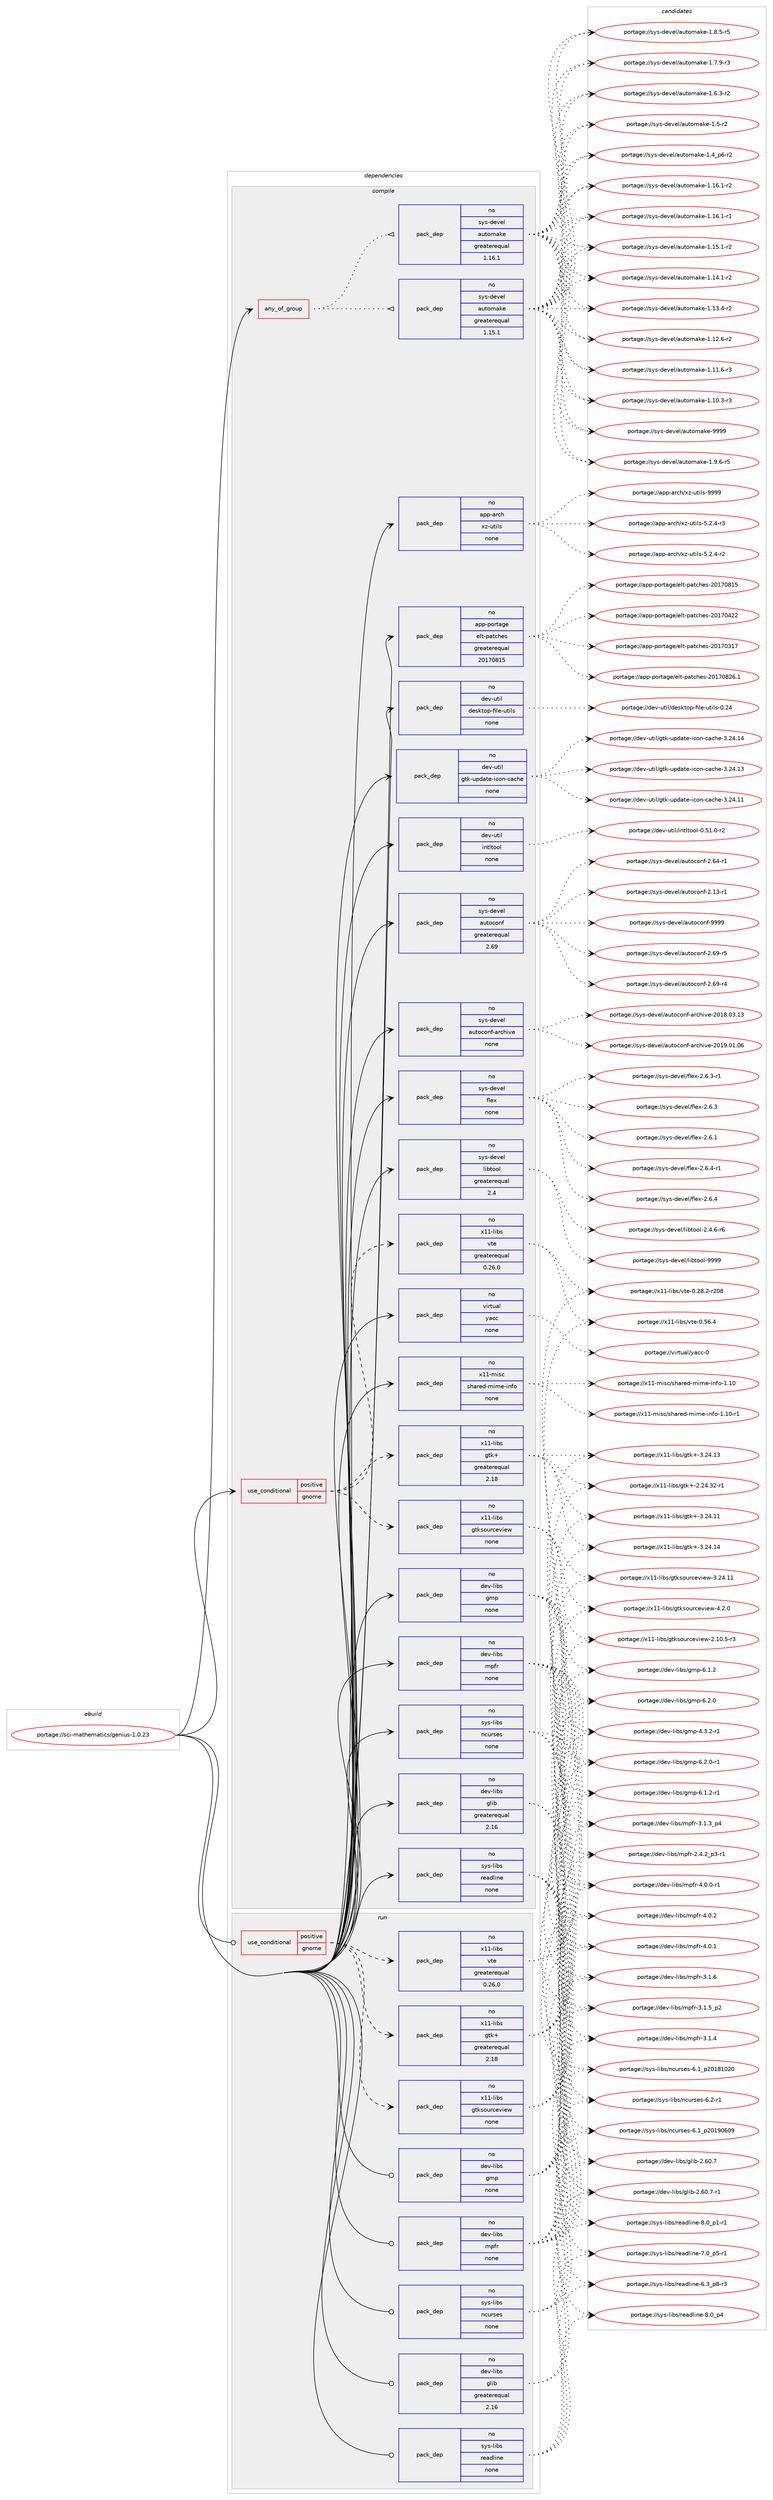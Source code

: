 digraph prolog {

# *************
# Graph options
# *************

newrank=true;
concentrate=true;
compound=true;
graph [rankdir=LR,fontname=Helvetica,fontsize=10,ranksep=1.5];#, ranksep=2.5, nodesep=0.2];
edge  [arrowhead=vee];
node  [fontname=Helvetica,fontsize=10];

# **********
# The ebuild
# **********

subgraph cluster_leftcol {
color=gray;
rank=same;
label=<<i>ebuild</i>>;
id [label="portage://sci-mathematics/genius-1.0.23", color=red, width=4, href="../sci-mathematics/genius-1.0.23.svg"];
}

# ****************
# The dependencies
# ****************

subgraph cluster_midcol {
color=gray;
label=<<i>dependencies</i>>;
subgraph cluster_compile {
fillcolor="#eeeeee";
style=filled;
label=<<i>compile</i>>;
subgraph any1359 {
dependency83104 [label=<<TABLE BORDER="0" CELLBORDER="1" CELLSPACING="0" CELLPADDING="4"><TR><TD CELLPADDING="10">any_of_group</TD></TR></TABLE>>, shape=none, color=red];subgraph pack65222 {
dependency83105 [label=<<TABLE BORDER="0" CELLBORDER="1" CELLSPACING="0" CELLPADDING="4" WIDTH="220"><TR><TD ROWSPAN="6" CELLPADDING="30">pack_dep</TD></TR><TR><TD WIDTH="110">no</TD></TR><TR><TD>sys-devel</TD></TR><TR><TD>automake</TD></TR><TR><TD>greaterequal</TD></TR><TR><TD>1.16.1</TD></TR></TABLE>>, shape=none, color=blue];
}
dependency83104:e -> dependency83105:w [weight=20,style="dotted",arrowhead="oinv"];
subgraph pack65223 {
dependency83106 [label=<<TABLE BORDER="0" CELLBORDER="1" CELLSPACING="0" CELLPADDING="4" WIDTH="220"><TR><TD ROWSPAN="6" CELLPADDING="30">pack_dep</TD></TR><TR><TD WIDTH="110">no</TD></TR><TR><TD>sys-devel</TD></TR><TR><TD>automake</TD></TR><TR><TD>greaterequal</TD></TR><TR><TD>1.15.1</TD></TR></TABLE>>, shape=none, color=blue];
}
dependency83104:e -> dependency83106:w [weight=20,style="dotted",arrowhead="oinv"];
}
id:e -> dependency83104:w [weight=20,style="solid",arrowhead="vee"];
subgraph cond16439 {
dependency83107 [label=<<TABLE BORDER="0" CELLBORDER="1" CELLSPACING="0" CELLPADDING="4"><TR><TD ROWSPAN="3" CELLPADDING="10">use_conditional</TD></TR><TR><TD>positive</TD></TR><TR><TD>gnome</TD></TR></TABLE>>, shape=none, color=red];
subgraph pack65224 {
dependency83108 [label=<<TABLE BORDER="0" CELLBORDER="1" CELLSPACING="0" CELLPADDING="4" WIDTH="220"><TR><TD ROWSPAN="6" CELLPADDING="30">pack_dep</TD></TR><TR><TD WIDTH="110">no</TD></TR><TR><TD>x11-libs</TD></TR><TR><TD>gtk+</TD></TR><TR><TD>greaterequal</TD></TR><TR><TD>2.18</TD></TR></TABLE>>, shape=none, color=blue];
}
dependency83107:e -> dependency83108:w [weight=20,style="dashed",arrowhead="vee"];
subgraph pack65225 {
dependency83109 [label=<<TABLE BORDER="0" CELLBORDER="1" CELLSPACING="0" CELLPADDING="4" WIDTH="220"><TR><TD ROWSPAN="6" CELLPADDING="30">pack_dep</TD></TR><TR><TD WIDTH="110">no</TD></TR><TR><TD>x11-libs</TD></TR><TR><TD>gtksourceview</TD></TR><TR><TD>none</TD></TR><TR><TD></TD></TR></TABLE>>, shape=none, color=blue];
}
dependency83107:e -> dependency83109:w [weight=20,style="dashed",arrowhead="vee"];
subgraph pack65226 {
dependency83110 [label=<<TABLE BORDER="0" CELLBORDER="1" CELLSPACING="0" CELLPADDING="4" WIDTH="220"><TR><TD ROWSPAN="6" CELLPADDING="30">pack_dep</TD></TR><TR><TD WIDTH="110">no</TD></TR><TR><TD>x11-libs</TD></TR><TR><TD>vte</TD></TR><TR><TD>greaterequal</TD></TR><TR><TD>0.26.0</TD></TR></TABLE>>, shape=none, color=blue];
}
dependency83107:e -> dependency83110:w [weight=20,style="dashed",arrowhead="vee"];
}
id:e -> dependency83107:w [weight=20,style="solid",arrowhead="vee"];
subgraph pack65227 {
dependency83111 [label=<<TABLE BORDER="0" CELLBORDER="1" CELLSPACING="0" CELLPADDING="4" WIDTH="220"><TR><TD ROWSPAN="6" CELLPADDING="30">pack_dep</TD></TR><TR><TD WIDTH="110">no</TD></TR><TR><TD>app-arch</TD></TR><TR><TD>xz-utils</TD></TR><TR><TD>none</TD></TR><TR><TD></TD></TR></TABLE>>, shape=none, color=blue];
}
id:e -> dependency83111:w [weight=20,style="solid",arrowhead="vee"];
subgraph pack65228 {
dependency83112 [label=<<TABLE BORDER="0" CELLBORDER="1" CELLSPACING="0" CELLPADDING="4" WIDTH="220"><TR><TD ROWSPAN="6" CELLPADDING="30">pack_dep</TD></TR><TR><TD WIDTH="110">no</TD></TR><TR><TD>app-portage</TD></TR><TR><TD>elt-patches</TD></TR><TR><TD>greaterequal</TD></TR><TR><TD>20170815</TD></TR></TABLE>>, shape=none, color=blue];
}
id:e -> dependency83112:w [weight=20,style="solid",arrowhead="vee"];
subgraph pack65229 {
dependency83113 [label=<<TABLE BORDER="0" CELLBORDER="1" CELLSPACING="0" CELLPADDING="4" WIDTH="220"><TR><TD ROWSPAN="6" CELLPADDING="30">pack_dep</TD></TR><TR><TD WIDTH="110">no</TD></TR><TR><TD>dev-libs</TD></TR><TR><TD>glib</TD></TR><TR><TD>greaterequal</TD></TR><TR><TD>2.16</TD></TR></TABLE>>, shape=none, color=blue];
}
id:e -> dependency83113:w [weight=20,style="solid",arrowhead="vee"];
subgraph pack65230 {
dependency83114 [label=<<TABLE BORDER="0" CELLBORDER="1" CELLSPACING="0" CELLPADDING="4" WIDTH="220"><TR><TD ROWSPAN="6" CELLPADDING="30">pack_dep</TD></TR><TR><TD WIDTH="110">no</TD></TR><TR><TD>dev-libs</TD></TR><TR><TD>gmp</TD></TR><TR><TD>none</TD></TR><TR><TD></TD></TR></TABLE>>, shape=none, color=blue];
}
id:e -> dependency83114:w [weight=20,style="solid",arrowhead="vee"];
subgraph pack65231 {
dependency83115 [label=<<TABLE BORDER="0" CELLBORDER="1" CELLSPACING="0" CELLPADDING="4" WIDTH="220"><TR><TD ROWSPAN="6" CELLPADDING="30">pack_dep</TD></TR><TR><TD WIDTH="110">no</TD></TR><TR><TD>dev-libs</TD></TR><TR><TD>mpfr</TD></TR><TR><TD>none</TD></TR><TR><TD></TD></TR></TABLE>>, shape=none, color=blue];
}
id:e -> dependency83115:w [weight=20,style="solid",arrowhead="vee"];
subgraph pack65232 {
dependency83116 [label=<<TABLE BORDER="0" CELLBORDER="1" CELLSPACING="0" CELLPADDING="4" WIDTH="220"><TR><TD ROWSPAN="6" CELLPADDING="30">pack_dep</TD></TR><TR><TD WIDTH="110">no</TD></TR><TR><TD>dev-util</TD></TR><TR><TD>desktop-file-utils</TD></TR><TR><TD>none</TD></TR><TR><TD></TD></TR></TABLE>>, shape=none, color=blue];
}
id:e -> dependency83116:w [weight=20,style="solid",arrowhead="vee"];
subgraph pack65233 {
dependency83117 [label=<<TABLE BORDER="0" CELLBORDER="1" CELLSPACING="0" CELLPADDING="4" WIDTH="220"><TR><TD ROWSPAN="6" CELLPADDING="30">pack_dep</TD></TR><TR><TD WIDTH="110">no</TD></TR><TR><TD>dev-util</TD></TR><TR><TD>gtk-update-icon-cache</TD></TR><TR><TD>none</TD></TR><TR><TD></TD></TR></TABLE>>, shape=none, color=blue];
}
id:e -> dependency83117:w [weight=20,style="solid",arrowhead="vee"];
subgraph pack65234 {
dependency83118 [label=<<TABLE BORDER="0" CELLBORDER="1" CELLSPACING="0" CELLPADDING="4" WIDTH="220"><TR><TD ROWSPAN="6" CELLPADDING="30">pack_dep</TD></TR><TR><TD WIDTH="110">no</TD></TR><TR><TD>dev-util</TD></TR><TR><TD>intltool</TD></TR><TR><TD>none</TD></TR><TR><TD></TD></TR></TABLE>>, shape=none, color=blue];
}
id:e -> dependency83118:w [weight=20,style="solid",arrowhead="vee"];
subgraph pack65235 {
dependency83119 [label=<<TABLE BORDER="0" CELLBORDER="1" CELLSPACING="0" CELLPADDING="4" WIDTH="220"><TR><TD ROWSPAN="6" CELLPADDING="30">pack_dep</TD></TR><TR><TD WIDTH="110">no</TD></TR><TR><TD>sys-devel</TD></TR><TR><TD>autoconf</TD></TR><TR><TD>greaterequal</TD></TR><TR><TD>2.69</TD></TR></TABLE>>, shape=none, color=blue];
}
id:e -> dependency83119:w [weight=20,style="solid",arrowhead="vee"];
subgraph pack65236 {
dependency83120 [label=<<TABLE BORDER="0" CELLBORDER="1" CELLSPACING="0" CELLPADDING="4" WIDTH="220"><TR><TD ROWSPAN="6" CELLPADDING="30">pack_dep</TD></TR><TR><TD WIDTH="110">no</TD></TR><TR><TD>sys-devel</TD></TR><TR><TD>autoconf-archive</TD></TR><TR><TD>none</TD></TR><TR><TD></TD></TR></TABLE>>, shape=none, color=blue];
}
id:e -> dependency83120:w [weight=20,style="solid",arrowhead="vee"];
subgraph pack65237 {
dependency83121 [label=<<TABLE BORDER="0" CELLBORDER="1" CELLSPACING="0" CELLPADDING="4" WIDTH="220"><TR><TD ROWSPAN="6" CELLPADDING="30">pack_dep</TD></TR><TR><TD WIDTH="110">no</TD></TR><TR><TD>sys-devel</TD></TR><TR><TD>flex</TD></TR><TR><TD>none</TD></TR><TR><TD></TD></TR></TABLE>>, shape=none, color=blue];
}
id:e -> dependency83121:w [weight=20,style="solid",arrowhead="vee"];
subgraph pack65238 {
dependency83122 [label=<<TABLE BORDER="0" CELLBORDER="1" CELLSPACING="0" CELLPADDING="4" WIDTH="220"><TR><TD ROWSPAN="6" CELLPADDING="30">pack_dep</TD></TR><TR><TD WIDTH="110">no</TD></TR><TR><TD>sys-devel</TD></TR><TR><TD>libtool</TD></TR><TR><TD>greaterequal</TD></TR><TR><TD>2.4</TD></TR></TABLE>>, shape=none, color=blue];
}
id:e -> dependency83122:w [weight=20,style="solid",arrowhead="vee"];
subgraph pack65239 {
dependency83123 [label=<<TABLE BORDER="0" CELLBORDER="1" CELLSPACING="0" CELLPADDING="4" WIDTH="220"><TR><TD ROWSPAN="6" CELLPADDING="30">pack_dep</TD></TR><TR><TD WIDTH="110">no</TD></TR><TR><TD>sys-libs</TD></TR><TR><TD>ncurses</TD></TR><TR><TD>none</TD></TR><TR><TD></TD></TR></TABLE>>, shape=none, color=blue];
}
id:e -> dependency83123:w [weight=20,style="solid",arrowhead="vee"];
subgraph pack65240 {
dependency83124 [label=<<TABLE BORDER="0" CELLBORDER="1" CELLSPACING="0" CELLPADDING="4" WIDTH="220"><TR><TD ROWSPAN="6" CELLPADDING="30">pack_dep</TD></TR><TR><TD WIDTH="110">no</TD></TR><TR><TD>sys-libs</TD></TR><TR><TD>readline</TD></TR><TR><TD>none</TD></TR><TR><TD></TD></TR></TABLE>>, shape=none, color=blue];
}
id:e -> dependency83124:w [weight=20,style="solid",arrowhead="vee"];
subgraph pack65241 {
dependency83125 [label=<<TABLE BORDER="0" CELLBORDER="1" CELLSPACING="0" CELLPADDING="4" WIDTH="220"><TR><TD ROWSPAN="6" CELLPADDING="30">pack_dep</TD></TR><TR><TD WIDTH="110">no</TD></TR><TR><TD>virtual</TD></TR><TR><TD>yacc</TD></TR><TR><TD>none</TD></TR><TR><TD></TD></TR></TABLE>>, shape=none, color=blue];
}
id:e -> dependency83125:w [weight=20,style="solid",arrowhead="vee"];
subgraph pack65242 {
dependency83126 [label=<<TABLE BORDER="0" CELLBORDER="1" CELLSPACING="0" CELLPADDING="4" WIDTH="220"><TR><TD ROWSPAN="6" CELLPADDING="30">pack_dep</TD></TR><TR><TD WIDTH="110">no</TD></TR><TR><TD>x11-misc</TD></TR><TR><TD>shared-mime-info</TD></TR><TR><TD>none</TD></TR><TR><TD></TD></TR></TABLE>>, shape=none, color=blue];
}
id:e -> dependency83126:w [weight=20,style="solid",arrowhead="vee"];
}
subgraph cluster_compileandrun {
fillcolor="#eeeeee";
style=filled;
label=<<i>compile and run</i>>;
}
subgraph cluster_run {
fillcolor="#eeeeee";
style=filled;
label=<<i>run</i>>;
subgraph cond16440 {
dependency83127 [label=<<TABLE BORDER="0" CELLBORDER="1" CELLSPACING="0" CELLPADDING="4"><TR><TD ROWSPAN="3" CELLPADDING="10">use_conditional</TD></TR><TR><TD>positive</TD></TR><TR><TD>gnome</TD></TR></TABLE>>, shape=none, color=red];
subgraph pack65243 {
dependency83128 [label=<<TABLE BORDER="0" CELLBORDER="1" CELLSPACING="0" CELLPADDING="4" WIDTH="220"><TR><TD ROWSPAN="6" CELLPADDING="30">pack_dep</TD></TR><TR><TD WIDTH="110">no</TD></TR><TR><TD>x11-libs</TD></TR><TR><TD>gtk+</TD></TR><TR><TD>greaterequal</TD></TR><TR><TD>2.18</TD></TR></TABLE>>, shape=none, color=blue];
}
dependency83127:e -> dependency83128:w [weight=20,style="dashed",arrowhead="vee"];
subgraph pack65244 {
dependency83129 [label=<<TABLE BORDER="0" CELLBORDER="1" CELLSPACING="0" CELLPADDING="4" WIDTH="220"><TR><TD ROWSPAN="6" CELLPADDING="30">pack_dep</TD></TR><TR><TD WIDTH="110">no</TD></TR><TR><TD>x11-libs</TD></TR><TR><TD>gtksourceview</TD></TR><TR><TD>none</TD></TR><TR><TD></TD></TR></TABLE>>, shape=none, color=blue];
}
dependency83127:e -> dependency83129:w [weight=20,style="dashed",arrowhead="vee"];
subgraph pack65245 {
dependency83130 [label=<<TABLE BORDER="0" CELLBORDER="1" CELLSPACING="0" CELLPADDING="4" WIDTH="220"><TR><TD ROWSPAN="6" CELLPADDING="30">pack_dep</TD></TR><TR><TD WIDTH="110">no</TD></TR><TR><TD>x11-libs</TD></TR><TR><TD>vte</TD></TR><TR><TD>greaterequal</TD></TR><TR><TD>0.26.0</TD></TR></TABLE>>, shape=none, color=blue];
}
dependency83127:e -> dependency83130:w [weight=20,style="dashed",arrowhead="vee"];
}
id:e -> dependency83127:w [weight=20,style="solid",arrowhead="odot"];
subgraph pack65246 {
dependency83131 [label=<<TABLE BORDER="0" CELLBORDER="1" CELLSPACING="0" CELLPADDING="4" WIDTH="220"><TR><TD ROWSPAN="6" CELLPADDING="30">pack_dep</TD></TR><TR><TD WIDTH="110">no</TD></TR><TR><TD>dev-libs</TD></TR><TR><TD>glib</TD></TR><TR><TD>greaterequal</TD></TR><TR><TD>2.16</TD></TR></TABLE>>, shape=none, color=blue];
}
id:e -> dependency83131:w [weight=20,style="solid",arrowhead="odot"];
subgraph pack65247 {
dependency83132 [label=<<TABLE BORDER="0" CELLBORDER="1" CELLSPACING="0" CELLPADDING="4" WIDTH="220"><TR><TD ROWSPAN="6" CELLPADDING="30">pack_dep</TD></TR><TR><TD WIDTH="110">no</TD></TR><TR><TD>dev-libs</TD></TR><TR><TD>gmp</TD></TR><TR><TD>none</TD></TR><TR><TD></TD></TR></TABLE>>, shape=none, color=blue];
}
id:e -> dependency83132:w [weight=20,style="solid",arrowhead="odot"];
subgraph pack65248 {
dependency83133 [label=<<TABLE BORDER="0" CELLBORDER="1" CELLSPACING="0" CELLPADDING="4" WIDTH="220"><TR><TD ROWSPAN="6" CELLPADDING="30">pack_dep</TD></TR><TR><TD WIDTH="110">no</TD></TR><TR><TD>dev-libs</TD></TR><TR><TD>mpfr</TD></TR><TR><TD>none</TD></TR><TR><TD></TD></TR></TABLE>>, shape=none, color=blue];
}
id:e -> dependency83133:w [weight=20,style="solid",arrowhead="odot"];
subgraph pack65249 {
dependency83134 [label=<<TABLE BORDER="0" CELLBORDER="1" CELLSPACING="0" CELLPADDING="4" WIDTH="220"><TR><TD ROWSPAN="6" CELLPADDING="30">pack_dep</TD></TR><TR><TD WIDTH="110">no</TD></TR><TR><TD>sys-libs</TD></TR><TR><TD>ncurses</TD></TR><TR><TD>none</TD></TR><TR><TD></TD></TR></TABLE>>, shape=none, color=blue];
}
id:e -> dependency83134:w [weight=20,style="solid",arrowhead="odot"];
subgraph pack65250 {
dependency83135 [label=<<TABLE BORDER="0" CELLBORDER="1" CELLSPACING="0" CELLPADDING="4" WIDTH="220"><TR><TD ROWSPAN="6" CELLPADDING="30">pack_dep</TD></TR><TR><TD WIDTH="110">no</TD></TR><TR><TD>sys-libs</TD></TR><TR><TD>readline</TD></TR><TR><TD>none</TD></TR><TR><TD></TD></TR></TABLE>>, shape=none, color=blue];
}
id:e -> dependency83135:w [weight=20,style="solid",arrowhead="odot"];
}
}

# **************
# The candidates
# **************

subgraph cluster_choices {
rank=same;
color=gray;
label=<<i>candidates</i>>;

subgraph choice65222 {
color=black;
nodesep=1;
choice115121115451001011181011084797117116111109971071014557575757 [label="portage://sys-devel/automake-9999", color=red, width=4,href="../sys-devel/automake-9999.svg"];
choice115121115451001011181011084797117116111109971071014549465746544511453 [label="portage://sys-devel/automake-1.9.6-r5", color=red, width=4,href="../sys-devel/automake-1.9.6-r5.svg"];
choice115121115451001011181011084797117116111109971071014549465646534511453 [label="portage://sys-devel/automake-1.8.5-r5", color=red, width=4,href="../sys-devel/automake-1.8.5-r5.svg"];
choice115121115451001011181011084797117116111109971071014549465546574511451 [label="portage://sys-devel/automake-1.7.9-r3", color=red, width=4,href="../sys-devel/automake-1.7.9-r3.svg"];
choice115121115451001011181011084797117116111109971071014549465446514511450 [label="portage://sys-devel/automake-1.6.3-r2", color=red, width=4,href="../sys-devel/automake-1.6.3-r2.svg"];
choice11512111545100101118101108479711711611110997107101454946534511450 [label="portage://sys-devel/automake-1.5-r2", color=red, width=4,href="../sys-devel/automake-1.5-r2.svg"];
choice115121115451001011181011084797117116111109971071014549465295112544511450 [label="portage://sys-devel/automake-1.4_p6-r2", color=red, width=4,href="../sys-devel/automake-1.4_p6-r2.svg"];
choice11512111545100101118101108479711711611110997107101454946495446494511450 [label="portage://sys-devel/automake-1.16.1-r2", color=red, width=4,href="../sys-devel/automake-1.16.1-r2.svg"];
choice11512111545100101118101108479711711611110997107101454946495446494511449 [label="portage://sys-devel/automake-1.16.1-r1", color=red, width=4,href="../sys-devel/automake-1.16.1-r1.svg"];
choice11512111545100101118101108479711711611110997107101454946495346494511450 [label="portage://sys-devel/automake-1.15.1-r2", color=red, width=4,href="../sys-devel/automake-1.15.1-r2.svg"];
choice11512111545100101118101108479711711611110997107101454946495246494511450 [label="portage://sys-devel/automake-1.14.1-r2", color=red, width=4,href="../sys-devel/automake-1.14.1-r2.svg"];
choice11512111545100101118101108479711711611110997107101454946495146524511450 [label="portage://sys-devel/automake-1.13.4-r2", color=red, width=4,href="../sys-devel/automake-1.13.4-r2.svg"];
choice11512111545100101118101108479711711611110997107101454946495046544511450 [label="portage://sys-devel/automake-1.12.6-r2", color=red, width=4,href="../sys-devel/automake-1.12.6-r2.svg"];
choice11512111545100101118101108479711711611110997107101454946494946544511451 [label="portage://sys-devel/automake-1.11.6-r3", color=red, width=4,href="../sys-devel/automake-1.11.6-r3.svg"];
choice11512111545100101118101108479711711611110997107101454946494846514511451 [label="portage://sys-devel/automake-1.10.3-r3", color=red, width=4,href="../sys-devel/automake-1.10.3-r3.svg"];
dependency83105:e -> choice115121115451001011181011084797117116111109971071014557575757:w [style=dotted,weight="100"];
dependency83105:e -> choice115121115451001011181011084797117116111109971071014549465746544511453:w [style=dotted,weight="100"];
dependency83105:e -> choice115121115451001011181011084797117116111109971071014549465646534511453:w [style=dotted,weight="100"];
dependency83105:e -> choice115121115451001011181011084797117116111109971071014549465546574511451:w [style=dotted,weight="100"];
dependency83105:e -> choice115121115451001011181011084797117116111109971071014549465446514511450:w [style=dotted,weight="100"];
dependency83105:e -> choice11512111545100101118101108479711711611110997107101454946534511450:w [style=dotted,weight="100"];
dependency83105:e -> choice115121115451001011181011084797117116111109971071014549465295112544511450:w [style=dotted,weight="100"];
dependency83105:e -> choice11512111545100101118101108479711711611110997107101454946495446494511450:w [style=dotted,weight="100"];
dependency83105:e -> choice11512111545100101118101108479711711611110997107101454946495446494511449:w [style=dotted,weight="100"];
dependency83105:e -> choice11512111545100101118101108479711711611110997107101454946495346494511450:w [style=dotted,weight="100"];
dependency83105:e -> choice11512111545100101118101108479711711611110997107101454946495246494511450:w [style=dotted,weight="100"];
dependency83105:e -> choice11512111545100101118101108479711711611110997107101454946495146524511450:w [style=dotted,weight="100"];
dependency83105:e -> choice11512111545100101118101108479711711611110997107101454946495046544511450:w [style=dotted,weight="100"];
dependency83105:e -> choice11512111545100101118101108479711711611110997107101454946494946544511451:w [style=dotted,weight="100"];
dependency83105:e -> choice11512111545100101118101108479711711611110997107101454946494846514511451:w [style=dotted,weight="100"];
}
subgraph choice65223 {
color=black;
nodesep=1;
choice115121115451001011181011084797117116111109971071014557575757 [label="portage://sys-devel/automake-9999", color=red, width=4,href="../sys-devel/automake-9999.svg"];
choice115121115451001011181011084797117116111109971071014549465746544511453 [label="portage://sys-devel/automake-1.9.6-r5", color=red, width=4,href="../sys-devel/automake-1.9.6-r5.svg"];
choice115121115451001011181011084797117116111109971071014549465646534511453 [label="portage://sys-devel/automake-1.8.5-r5", color=red, width=4,href="../sys-devel/automake-1.8.5-r5.svg"];
choice115121115451001011181011084797117116111109971071014549465546574511451 [label="portage://sys-devel/automake-1.7.9-r3", color=red, width=4,href="../sys-devel/automake-1.7.9-r3.svg"];
choice115121115451001011181011084797117116111109971071014549465446514511450 [label="portage://sys-devel/automake-1.6.3-r2", color=red, width=4,href="../sys-devel/automake-1.6.3-r2.svg"];
choice11512111545100101118101108479711711611110997107101454946534511450 [label="portage://sys-devel/automake-1.5-r2", color=red, width=4,href="../sys-devel/automake-1.5-r2.svg"];
choice115121115451001011181011084797117116111109971071014549465295112544511450 [label="portage://sys-devel/automake-1.4_p6-r2", color=red, width=4,href="../sys-devel/automake-1.4_p6-r2.svg"];
choice11512111545100101118101108479711711611110997107101454946495446494511450 [label="portage://sys-devel/automake-1.16.1-r2", color=red, width=4,href="../sys-devel/automake-1.16.1-r2.svg"];
choice11512111545100101118101108479711711611110997107101454946495446494511449 [label="portage://sys-devel/automake-1.16.1-r1", color=red, width=4,href="../sys-devel/automake-1.16.1-r1.svg"];
choice11512111545100101118101108479711711611110997107101454946495346494511450 [label="portage://sys-devel/automake-1.15.1-r2", color=red, width=4,href="../sys-devel/automake-1.15.1-r2.svg"];
choice11512111545100101118101108479711711611110997107101454946495246494511450 [label="portage://sys-devel/automake-1.14.1-r2", color=red, width=4,href="../sys-devel/automake-1.14.1-r2.svg"];
choice11512111545100101118101108479711711611110997107101454946495146524511450 [label="portage://sys-devel/automake-1.13.4-r2", color=red, width=4,href="../sys-devel/automake-1.13.4-r2.svg"];
choice11512111545100101118101108479711711611110997107101454946495046544511450 [label="portage://sys-devel/automake-1.12.6-r2", color=red, width=4,href="../sys-devel/automake-1.12.6-r2.svg"];
choice11512111545100101118101108479711711611110997107101454946494946544511451 [label="portage://sys-devel/automake-1.11.6-r3", color=red, width=4,href="../sys-devel/automake-1.11.6-r3.svg"];
choice11512111545100101118101108479711711611110997107101454946494846514511451 [label="portage://sys-devel/automake-1.10.3-r3", color=red, width=4,href="../sys-devel/automake-1.10.3-r3.svg"];
dependency83106:e -> choice115121115451001011181011084797117116111109971071014557575757:w [style=dotted,weight="100"];
dependency83106:e -> choice115121115451001011181011084797117116111109971071014549465746544511453:w [style=dotted,weight="100"];
dependency83106:e -> choice115121115451001011181011084797117116111109971071014549465646534511453:w [style=dotted,weight="100"];
dependency83106:e -> choice115121115451001011181011084797117116111109971071014549465546574511451:w [style=dotted,weight="100"];
dependency83106:e -> choice115121115451001011181011084797117116111109971071014549465446514511450:w [style=dotted,weight="100"];
dependency83106:e -> choice11512111545100101118101108479711711611110997107101454946534511450:w [style=dotted,weight="100"];
dependency83106:e -> choice115121115451001011181011084797117116111109971071014549465295112544511450:w [style=dotted,weight="100"];
dependency83106:e -> choice11512111545100101118101108479711711611110997107101454946495446494511450:w [style=dotted,weight="100"];
dependency83106:e -> choice11512111545100101118101108479711711611110997107101454946495446494511449:w [style=dotted,weight="100"];
dependency83106:e -> choice11512111545100101118101108479711711611110997107101454946495346494511450:w [style=dotted,weight="100"];
dependency83106:e -> choice11512111545100101118101108479711711611110997107101454946495246494511450:w [style=dotted,weight="100"];
dependency83106:e -> choice11512111545100101118101108479711711611110997107101454946495146524511450:w [style=dotted,weight="100"];
dependency83106:e -> choice11512111545100101118101108479711711611110997107101454946495046544511450:w [style=dotted,weight="100"];
dependency83106:e -> choice11512111545100101118101108479711711611110997107101454946494946544511451:w [style=dotted,weight="100"];
dependency83106:e -> choice11512111545100101118101108479711711611110997107101454946494846514511451:w [style=dotted,weight="100"];
}
subgraph choice65224 {
color=black;
nodesep=1;
choice1204949451081059811547103116107434551465052464952 [label="portage://x11-libs/gtk+-3.24.14", color=red, width=4,href="../x11-libs/gtk+-3.24.14.svg"];
choice1204949451081059811547103116107434551465052464951 [label="portage://x11-libs/gtk+-3.24.13", color=red, width=4,href="../x11-libs/gtk+-3.24.13.svg"];
choice1204949451081059811547103116107434551465052464949 [label="portage://x11-libs/gtk+-3.24.11", color=red, width=4,href="../x11-libs/gtk+-3.24.11.svg"];
choice12049494510810598115471031161074345504650524651504511449 [label="portage://x11-libs/gtk+-2.24.32-r1", color=red, width=4,href="../x11-libs/gtk+-2.24.32-r1.svg"];
dependency83108:e -> choice1204949451081059811547103116107434551465052464952:w [style=dotted,weight="100"];
dependency83108:e -> choice1204949451081059811547103116107434551465052464951:w [style=dotted,weight="100"];
dependency83108:e -> choice1204949451081059811547103116107434551465052464949:w [style=dotted,weight="100"];
dependency83108:e -> choice12049494510810598115471031161074345504650524651504511449:w [style=dotted,weight="100"];
}
subgraph choice65225 {
color=black;
nodesep=1;
choice120494945108105981154710311610711511111711499101118105101119455246504648 [label="portage://x11-libs/gtksourceview-4.2.0", color=red, width=4,href="../x11-libs/gtksourceview-4.2.0.svg"];
choice1204949451081059811547103116107115111117114991011181051011194551465052464949 [label="portage://x11-libs/gtksourceview-3.24.11", color=red, width=4,href="../x11-libs/gtksourceview-3.24.11.svg"];
choice120494945108105981154710311610711511111711499101118105101119455046494846534511451 [label="portage://x11-libs/gtksourceview-2.10.5-r3", color=red, width=4,href="../x11-libs/gtksourceview-2.10.5-r3.svg"];
dependency83109:e -> choice120494945108105981154710311610711511111711499101118105101119455246504648:w [style=dotted,weight="100"];
dependency83109:e -> choice1204949451081059811547103116107115111117114991011181051011194551465052464949:w [style=dotted,weight="100"];
dependency83109:e -> choice120494945108105981154710311610711511111711499101118105101119455046494846534511451:w [style=dotted,weight="100"];
}
subgraph choice65226 {
color=black;
nodesep=1;
choice120494945108105981154711811610145484653544652 [label="portage://x11-libs/vte-0.56.4", color=red, width=4,href="../x11-libs/vte-0.56.4.svg"];
choice12049494510810598115471181161014548465056465045114504856 [label="portage://x11-libs/vte-0.28.2-r208", color=red, width=4,href="../x11-libs/vte-0.28.2-r208.svg"];
dependency83110:e -> choice120494945108105981154711811610145484653544652:w [style=dotted,weight="100"];
dependency83110:e -> choice12049494510810598115471181161014548465056465045114504856:w [style=dotted,weight="100"];
}
subgraph choice65227 {
color=black;
nodesep=1;
choice9711211245971149910447120122451171161051081154557575757 [label="portage://app-arch/xz-utils-9999", color=red, width=4,href="../app-arch/xz-utils-9999.svg"];
choice9711211245971149910447120122451171161051081154553465046524511451 [label="portage://app-arch/xz-utils-5.2.4-r3", color=red, width=4,href="../app-arch/xz-utils-5.2.4-r3.svg"];
choice9711211245971149910447120122451171161051081154553465046524511450 [label="portage://app-arch/xz-utils-5.2.4-r2", color=red, width=4,href="../app-arch/xz-utils-5.2.4-r2.svg"];
dependency83111:e -> choice9711211245971149910447120122451171161051081154557575757:w [style=dotted,weight="100"];
dependency83111:e -> choice9711211245971149910447120122451171161051081154553465046524511451:w [style=dotted,weight="100"];
dependency83111:e -> choice9711211245971149910447120122451171161051081154553465046524511450:w [style=dotted,weight="100"];
}
subgraph choice65228 {
color=black;
nodesep=1;
choice971121124511211111411697103101471011081164511297116991041011154550484955485650544649 [label="portage://app-portage/elt-patches-20170826.1", color=red, width=4,href="../app-portage/elt-patches-20170826.1.svg"];
choice97112112451121111141169710310147101108116451129711699104101115455048495548564953 [label="portage://app-portage/elt-patches-20170815", color=red, width=4,href="../app-portage/elt-patches-20170815.svg"];
choice97112112451121111141169710310147101108116451129711699104101115455048495548525050 [label="portage://app-portage/elt-patches-20170422", color=red, width=4,href="../app-portage/elt-patches-20170422.svg"];
choice97112112451121111141169710310147101108116451129711699104101115455048495548514955 [label="portage://app-portage/elt-patches-20170317", color=red, width=4,href="../app-portage/elt-patches-20170317.svg"];
dependency83112:e -> choice971121124511211111411697103101471011081164511297116991041011154550484955485650544649:w [style=dotted,weight="100"];
dependency83112:e -> choice97112112451121111141169710310147101108116451129711699104101115455048495548564953:w [style=dotted,weight="100"];
dependency83112:e -> choice97112112451121111141169710310147101108116451129711699104101115455048495548525050:w [style=dotted,weight="100"];
dependency83112:e -> choice97112112451121111141169710310147101108116451129711699104101115455048495548514955:w [style=dotted,weight="100"];
}
subgraph choice65229 {
color=black;
nodesep=1;
choice10010111845108105981154710310810598455046544846554511449 [label="portage://dev-libs/glib-2.60.7-r1", color=red, width=4,href="../dev-libs/glib-2.60.7-r1.svg"];
choice1001011184510810598115471031081059845504654484655 [label="portage://dev-libs/glib-2.60.7", color=red, width=4,href="../dev-libs/glib-2.60.7.svg"];
dependency83113:e -> choice10010111845108105981154710310810598455046544846554511449:w [style=dotted,weight="100"];
dependency83113:e -> choice1001011184510810598115471031081059845504654484655:w [style=dotted,weight="100"];
}
subgraph choice65230 {
color=black;
nodesep=1;
choice1001011184510810598115471031091124554465046484511449 [label="portage://dev-libs/gmp-6.2.0-r1", color=red, width=4,href="../dev-libs/gmp-6.2.0-r1.svg"];
choice100101118451081059811547103109112455446504648 [label="portage://dev-libs/gmp-6.2.0", color=red, width=4,href="../dev-libs/gmp-6.2.0.svg"];
choice1001011184510810598115471031091124554464946504511449 [label="portage://dev-libs/gmp-6.1.2-r1", color=red, width=4,href="../dev-libs/gmp-6.1.2-r1.svg"];
choice100101118451081059811547103109112455446494650 [label="portage://dev-libs/gmp-6.1.2", color=red, width=4,href="../dev-libs/gmp-6.1.2.svg"];
choice1001011184510810598115471031091124552465146504511449 [label="portage://dev-libs/gmp-4.3.2-r1", color=red, width=4,href="../dev-libs/gmp-4.3.2-r1.svg"];
dependency83114:e -> choice1001011184510810598115471031091124554465046484511449:w [style=dotted,weight="100"];
dependency83114:e -> choice100101118451081059811547103109112455446504648:w [style=dotted,weight="100"];
dependency83114:e -> choice1001011184510810598115471031091124554464946504511449:w [style=dotted,weight="100"];
dependency83114:e -> choice100101118451081059811547103109112455446494650:w [style=dotted,weight="100"];
dependency83114:e -> choice1001011184510810598115471031091124552465146504511449:w [style=dotted,weight="100"];
}
subgraph choice65231 {
color=black;
nodesep=1;
choice100101118451081059811547109112102114455246484650 [label="portage://dev-libs/mpfr-4.0.2", color=red, width=4,href="../dev-libs/mpfr-4.0.2.svg"];
choice100101118451081059811547109112102114455246484649 [label="portage://dev-libs/mpfr-4.0.1", color=red, width=4,href="../dev-libs/mpfr-4.0.1.svg"];
choice1001011184510810598115471091121021144552464846484511449 [label="portage://dev-libs/mpfr-4.0.0-r1", color=red, width=4,href="../dev-libs/mpfr-4.0.0-r1.svg"];
choice100101118451081059811547109112102114455146494654 [label="portage://dev-libs/mpfr-3.1.6", color=red, width=4,href="../dev-libs/mpfr-3.1.6.svg"];
choice1001011184510810598115471091121021144551464946539511250 [label="portage://dev-libs/mpfr-3.1.5_p2", color=red, width=4,href="../dev-libs/mpfr-3.1.5_p2.svg"];
choice100101118451081059811547109112102114455146494652 [label="portage://dev-libs/mpfr-3.1.4", color=red, width=4,href="../dev-libs/mpfr-3.1.4.svg"];
choice1001011184510810598115471091121021144551464946519511252 [label="portage://dev-libs/mpfr-3.1.3_p4", color=red, width=4,href="../dev-libs/mpfr-3.1.3_p4.svg"];
choice10010111845108105981154710911210211445504652465095112514511449 [label="portage://dev-libs/mpfr-2.4.2_p3-r1", color=red, width=4,href="../dev-libs/mpfr-2.4.2_p3-r1.svg"];
dependency83115:e -> choice100101118451081059811547109112102114455246484650:w [style=dotted,weight="100"];
dependency83115:e -> choice100101118451081059811547109112102114455246484649:w [style=dotted,weight="100"];
dependency83115:e -> choice1001011184510810598115471091121021144552464846484511449:w [style=dotted,weight="100"];
dependency83115:e -> choice100101118451081059811547109112102114455146494654:w [style=dotted,weight="100"];
dependency83115:e -> choice1001011184510810598115471091121021144551464946539511250:w [style=dotted,weight="100"];
dependency83115:e -> choice100101118451081059811547109112102114455146494652:w [style=dotted,weight="100"];
dependency83115:e -> choice1001011184510810598115471091121021144551464946519511252:w [style=dotted,weight="100"];
dependency83115:e -> choice10010111845108105981154710911210211445504652465095112514511449:w [style=dotted,weight="100"];
}
subgraph choice65232 {
color=black;
nodesep=1;
choice100101118451171161051084710010111510711611111245102105108101451171161051081154548465052 [label="portage://dev-util/desktop-file-utils-0.24", color=red, width=4,href="../dev-util/desktop-file-utils-0.24.svg"];
dependency83116:e -> choice100101118451171161051084710010111510711611111245102105108101451171161051081154548465052:w [style=dotted,weight="100"];
}
subgraph choice65233 {
color=black;
nodesep=1;
choice100101118451171161051084710311610745117112100971161014510599111110459997991041014551465052464952 [label="portage://dev-util/gtk-update-icon-cache-3.24.14", color=red, width=4,href="../dev-util/gtk-update-icon-cache-3.24.14.svg"];
choice100101118451171161051084710311610745117112100971161014510599111110459997991041014551465052464951 [label="portage://dev-util/gtk-update-icon-cache-3.24.13", color=red, width=4,href="../dev-util/gtk-update-icon-cache-3.24.13.svg"];
choice100101118451171161051084710311610745117112100971161014510599111110459997991041014551465052464949 [label="portage://dev-util/gtk-update-icon-cache-3.24.11", color=red, width=4,href="../dev-util/gtk-update-icon-cache-3.24.11.svg"];
dependency83117:e -> choice100101118451171161051084710311610745117112100971161014510599111110459997991041014551465052464952:w [style=dotted,weight="100"];
dependency83117:e -> choice100101118451171161051084710311610745117112100971161014510599111110459997991041014551465052464951:w [style=dotted,weight="100"];
dependency83117:e -> choice100101118451171161051084710311610745117112100971161014510599111110459997991041014551465052464949:w [style=dotted,weight="100"];
}
subgraph choice65234 {
color=black;
nodesep=1;
choice1001011184511711610510847105110116108116111111108454846534946484511450 [label="portage://dev-util/intltool-0.51.0-r2", color=red, width=4,href="../dev-util/intltool-0.51.0-r2.svg"];
dependency83118:e -> choice1001011184511711610510847105110116108116111111108454846534946484511450:w [style=dotted,weight="100"];
}
subgraph choice65235 {
color=black;
nodesep=1;
choice115121115451001011181011084797117116111991111101024557575757 [label="portage://sys-devel/autoconf-9999", color=red, width=4,href="../sys-devel/autoconf-9999.svg"];
choice1151211154510010111810110847971171161119911111010245504654574511453 [label="portage://sys-devel/autoconf-2.69-r5", color=red, width=4,href="../sys-devel/autoconf-2.69-r5.svg"];
choice1151211154510010111810110847971171161119911111010245504654574511452 [label="portage://sys-devel/autoconf-2.69-r4", color=red, width=4,href="../sys-devel/autoconf-2.69-r4.svg"];
choice1151211154510010111810110847971171161119911111010245504654524511449 [label="portage://sys-devel/autoconf-2.64-r1", color=red, width=4,href="../sys-devel/autoconf-2.64-r1.svg"];
choice1151211154510010111810110847971171161119911111010245504649514511449 [label="portage://sys-devel/autoconf-2.13-r1", color=red, width=4,href="../sys-devel/autoconf-2.13-r1.svg"];
dependency83119:e -> choice115121115451001011181011084797117116111991111101024557575757:w [style=dotted,weight="100"];
dependency83119:e -> choice1151211154510010111810110847971171161119911111010245504654574511453:w [style=dotted,weight="100"];
dependency83119:e -> choice1151211154510010111810110847971171161119911111010245504654574511452:w [style=dotted,weight="100"];
dependency83119:e -> choice1151211154510010111810110847971171161119911111010245504654524511449:w [style=dotted,weight="100"];
dependency83119:e -> choice1151211154510010111810110847971171161119911111010245504649514511449:w [style=dotted,weight="100"];
}
subgraph choice65236 {
color=black;
nodesep=1;
choice115121115451001011181011084797117116111991111101024597114991041051181014550484957464849464854 [label="portage://sys-devel/autoconf-archive-2019.01.06", color=red, width=4,href="../sys-devel/autoconf-archive-2019.01.06.svg"];
choice115121115451001011181011084797117116111991111101024597114991041051181014550484956464851464951 [label="portage://sys-devel/autoconf-archive-2018.03.13", color=red, width=4,href="../sys-devel/autoconf-archive-2018.03.13.svg"];
dependency83120:e -> choice115121115451001011181011084797117116111991111101024597114991041051181014550484957464849464854:w [style=dotted,weight="100"];
dependency83120:e -> choice115121115451001011181011084797117116111991111101024597114991041051181014550484956464851464951:w [style=dotted,weight="100"];
}
subgraph choice65237 {
color=black;
nodesep=1;
choice11512111545100101118101108471021081011204550465446524511449 [label="portage://sys-devel/flex-2.6.4-r1", color=red, width=4,href="../sys-devel/flex-2.6.4-r1.svg"];
choice1151211154510010111810110847102108101120455046544652 [label="portage://sys-devel/flex-2.6.4", color=red, width=4,href="../sys-devel/flex-2.6.4.svg"];
choice11512111545100101118101108471021081011204550465446514511449 [label="portage://sys-devel/flex-2.6.3-r1", color=red, width=4,href="../sys-devel/flex-2.6.3-r1.svg"];
choice1151211154510010111810110847102108101120455046544651 [label="portage://sys-devel/flex-2.6.3", color=red, width=4,href="../sys-devel/flex-2.6.3.svg"];
choice1151211154510010111810110847102108101120455046544649 [label="portage://sys-devel/flex-2.6.1", color=red, width=4,href="../sys-devel/flex-2.6.1.svg"];
dependency83121:e -> choice11512111545100101118101108471021081011204550465446524511449:w [style=dotted,weight="100"];
dependency83121:e -> choice1151211154510010111810110847102108101120455046544652:w [style=dotted,weight="100"];
dependency83121:e -> choice11512111545100101118101108471021081011204550465446514511449:w [style=dotted,weight="100"];
dependency83121:e -> choice1151211154510010111810110847102108101120455046544651:w [style=dotted,weight="100"];
dependency83121:e -> choice1151211154510010111810110847102108101120455046544649:w [style=dotted,weight="100"];
}
subgraph choice65238 {
color=black;
nodesep=1;
choice1151211154510010111810110847108105981161111111084557575757 [label="portage://sys-devel/libtool-9999", color=red, width=4,href="../sys-devel/libtool-9999.svg"];
choice1151211154510010111810110847108105981161111111084550465246544511454 [label="portage://sys-devel/libtool-2.4.6-r6", color=red, width=4,href="../sys-devel/libtool-2.4.6-r6.svg"];
dependency83122:e -> choice1151211154510010111810110847108105981161111111084557575757:w [style=dotted,weight="100"];
dependency83122:e -> choice1151211154510010111810110847108105981161111111084550465246544511454:w [style=dotted,weight="100"];
}
subgraph choice65239 {
color=black;
nodesep=1;
choice11512111545108105981154711099117114115101115455446504511449 [label="portage://sys-libs/ncurses-6.2-r1", color=red, width=4,href="../sys-libs/ncurses-6.2-r1.svg"];
choice1151211154510810598115471109911711411510111545544649951125048495748544857 [label="portage://sys-libs/ncurses-6.1_p20190609", color=red, width=4,href="../sys-libs/ncurses-6.1_p20190609.svg"];
choice1151211154510810598115471109911711411510111545544649951125048495649485048 [label="portage://sys-libs/ncurses-6.1_p20181020", color=red, width=4,href="../sys-libs/ncurses-6.1_p20181020.svg"];
dependency83123:e -> choice11512111545108105981154711099117114115101115455446504511449:w [style=dotted,weight="100"];
dependency83123:e -> choice1151211154510810598115471109911711411510111545544649951125048495748544857:w [style=dotted,weight="100"];
dependency83123:e -> choice1151211154510810598115471109911711411510111545544649951125048495649485048:w [style=dotted,weight="100"];
}
subgraph choice65240 {
color=black;
nodesep=1;
choice11512111545108105981154711410197100108105110101455646489511252 [label="portage://sys-libs/readline-8.0_p4", color=red, width=4,href="../sys-libs/readline-8.0_p4.svg"];
choice115121115451081059811547114101971001081051101014556464895112494511449 [label="portage://sys-libs/readline-8.0_p1-r1", color=red, width=4,href="../sys-libs/readline-8.0_p1-r1.svg"];
choice115121115451081059811547114101971001081051101014555464895112534511449 [label="portage://sys-libs/readline-7.0_p5-r1", color=red, width=4,href="../sys-libs/readline-7.0_p5-r1.svg"];
choice115121115451081059811547114101971001081051101014554465195112564511451 [label="portage://sys-libs/readline-6.3_p8-r3", color=red, width=4,href="../sys-libs/readline-6.3_p8-r3.svg"];
dependency83124:e -> choice11512111545108105981154711410197100108105110101455646489511252:w [style=dotted,weight="100"];
dependency83124:e -> choice115121115451081059811547114101971001081051101014556464895112494511449:w [style=dotted,weight="100"];
dependency83124:e -> choice115121115451081059811547114101971001081051101014555464895112534511449:w [style=dotted,weight="100"];
dependency83124:e -> choice115121115451081059811547114101971001081051101014554465195112564511451:w [style=dotted,weight="100"];
}
subgraph choice65241 {
color=black;
nodesep=1;
choice11810511411611797108471219799994548 [label="portage://virtual/yacc-0", color=red, width=4,href="../virtual/yacc-0.svg"];
dependency83125:e -> choice11810511411611797108471219799994548:w [style=dotted,weight="100"];
}
subgraph choice65242 {
color=black;
nodesep=1;
choice120494945109105115994711510497114101100451091051091014510511010211145494649484511449 [label="portage://x11-misc/shared-mime-info-1.10-r1", color=red, width=4,href="../x11-misc/shared-mime-info-1.10-r1.svg"];
choice12049494510910511599471151049711410110045109105109101451051101021114549464948 [label="portage://x11-misc/shared-mime-info-1.10", color=red, width=4,href="../x11-misc/shared-mime-info-1.10.svg"];
dependency83126:e -> choice120494945109105115994711510497114101100451091051091014510511010211145494649484511449:w [style=dotted,weight="100"];
dependency83126:e -> choice12049494510910511599471151049711410110045109105109101451051101021114549464948:w [style=dotted,weight="100"];
}
subgraph choice65243 {
color=black;
nodesep=1;
choice1204949451081059811547103116107434551465052464952 [label="portage://x11-libs/gtk+-3.24.14", color=red, width=4,href="../x11-libs/gtk+-3.24.14.svg"];
choice1204949451081059811547103116107434551465052464951 [label="portage://x11-libs/gtk+-3.24.13", color=red, width=4,href="../x11-libs/gtk+-3.24.13.svg"];
choice1204949451081059811547103116107434551465052464949 [label="portage://x11-libs/gtk+-3.24.11", color=red, width=4,href="../x11-libs/gtk+-3.24.11.svg"];
choice12049494510810598115471031161074345504650524651504511449 [label="portage://x11-libs/gtk+-2.24.32-r1", color=red, width=4,href="../x11-libs/gtk+-2.24.32-r1.svg"];
dependency83128:e -> choice1204949451081059811547103116107434551465052464952:w [style=dotted,weight="100"];
dependency83128:e -> choice1204949451081059811547103116107434551465052464951:w [style=dotted,weight="100"];
dependency83128:e -> choice1204949451081059811547103116107434551465052464949:w [style=dotted,weight="100"];
dependency83128:e -> choice12049494510810598115471031161074345504650524651504511449:w [style=dotted,weight="100"];
}
subgraph choice65244 {
color=black;
nodesep=1;
choice120494945108105981154710311610711511111711499101118105101119455246504648 [label="portage://x11-libs/gtksourceview-4.2.0", color=red, width=4,href="../x11-libs/gtksourceview-4.2.0.svg"];
choice1204949451081059811547103116107115111117114991011181051011194551465052464949 [label="portage://x11-libs/gtksourceview-3.24.11", color=red, width=4,href="../x11-libs/gtksourceview-3.24.11.svg"];
choice120494945108105981154710311610711511111711499101118105101119455046494846534511451 [label="portage://x11-libs/gtksourceview-2.10.5-r3", color=red, width=4,href="../x11-libs/gtksourceview-2.10.5-r3.svg"];
dependency83129:e -> choice120494945108105981154710311610711511111711499101118105101119455246504648:w [style=dotted,weight="100"];
dependency83129:e -> choice1204949451081059811547103116107115111117114991011181051011194551465052464949:w [style=dotted,weight="100"];
dependency83129:e -> choice120494945108105981154710311610711511111711499101118105101119455046494846534511451:w [style=dotted,weight="100"];
}
subgraph choice65245 {
color=black;
nodesep=1;
choice120494945108105981154711811610145484653544652 [label="portage://x11-libs/vte-0.56.4", color=red, width=4,href="../x11-libs/vte-0.56.4.svg"];
choice12049494510810598115471181161014548465056465045114504856 [label="portage://x11-libs/vte-0.28.2-r208", color=red, width=4,href="../x11-libs/vte-0.28.2-r208.svg"];
dependency83130:e -> choice120494945108105981154711811610145484653544652:w [style=dotted,weight="100"];
dependency83130:e -> choice12049494510810598115471181161014548465056465045114504856:w [style=dotted,weight="100"];
}
subgraph choice65246 {
color=black;
nodesep=1;
choice10010111845108105981154710310810598455046544846554511449 [label="portage://dev-libs/glib-2.60.7-r1", color=red, width=4,href="../dev-libs/glib-2.60.7-r1.svg"];
choice1001011184510810598115471031081059845504654484655 [label="portage://dev-libs/glib-2.60.7", color=red, width=4,href="../dev-libs/glib-2.60.7.svg"];
dependency83131:e -> choice10010111845108105981154710310810598455046544846554511449:w [style=dotted,weight="100"];
dependency83131:e -> choice1001011184510810598115471031081059845504654484655:w [style=dotted,weight="100"];
}
subgraph choice65247 {
color=black;
nodesep=1;
choice1001011184510810598115471031091124554465046484511449 [label="portage://dev-libs/gmp-6.2.0-r1", color=red, width=4,href="../dev-libs/gmp-6.2.0-r1.svg"];
choice100101118451081059811547103109112455446504648 [label="portage://dev-libs/gmp-6.2.0", color=red, width=4,href="../dev-libs/gmp-6.2.0.svg"];
choice1001011184510810598115471031091124554464946504511449 [label="portage://dev-libs/gmp-6.1.2-r1", color=red, width=4,href="../dev-libs/gmp-6.1.2-r1.svg"];
choice100101118451081059811547103109112455446494650 [label="portage://dev-libs/gmp-6.1.2", color=red, width=4,href="../dev-libs/gmp-6.1.2.svg"];
choice1001011184510810598115471031091124552465146504511449 [label="portage://dev-libs/gmp-4.3.2-r1", color=red, width=4,href="../dev-libs/gmp-4.3.2-r1.svg"];
dependency83132:e -> choice1001011184510810598115471031091124554465046484511449:w [style=dotted,weight="100"];
dependency83132:e -> choice100101118451081059811547103109112455446504648:w [style=dotted,weight="100"];
dependency83132:e -> choice1001011184510810598115471031091124554464946504511449:w [style=dotted,weight="100"];
dependency83132:e -> choice100101118451081059811547103109112455446494650:w [style=dotted,weight="100"];
dependency83132:e -> choice1001011184510810598115471031091124552465146504511449:w [style=dotted,weight="100"];
}
subgraph choice65248 {
color=black;
nodesep=1;
choice100101118451081059811547109112102114455246484650 [label="portage://dev-libs/mpfr-4.0.2", color=red, width=4,href="../dev-libs/mpfr-4.0.2.svg"];
choice100101118451081059811547109112102114455246484649 [label="portage://dev-libs/mpfr-4.0.1", color=red, width=4,href="../dev-libs/mpfr-4.0.1.svg"];
choice1001011184510810598115471091121021144552464846484511449 [label="portage://dev-libs/mpfr-4.0.0-r1", color=red, width=4,href="../dev-libs/mpfr-4.0.0-r1.svg"];
choice100101118451081059811547109112102114455146494654 [label="portage://dev-libs/mpfr-3.1.6", color=red, width=4,href="../dev-libs/mpfr-3.1.6.svg"];
choice1001011184510810598115471091121021144551464946539511250 [label="portage://dev-libs/mpfr-3.1.5_p2", color=red, width=4,href="../dev-libs/mpfr-3.1.5_p2.svg"];
choice100101118451081059811547109112102114455146494652 [label="portage://dev-libs/mpfr-3.1.4", color=red, width=4,href="../dev-libs/mpfr-3.1.4.svg"];
choice1001011184510810598115471091121021144551464946519511252 [label="portage://dev-libs/mpfr-3.1.3_p4", color=red, width=4,href="../dev-libs/mpfr-3.1.3_p4.svg"];
choice10010111845108105981154710911210211445504652465095112514511449 [label="portage://dev-libs/mpfr-2.4.2_p3-r1", color=red, width=4,href="../dev-libs/mpfr-2.4.2_p3-r1.svg"];
dependency83133:e -> choice100101118451081059811547109112102114455246484650:w [style=dotted,weight="100"];
dependency83133:e -> choice100101118451081059811547109112102114455246484649:w [style=dotted,weight="100"];
dependency83133:e -> choice1001011184510810598115471091121021144552464846484511449:w [style=dotted,weight="100"];
dependency83133:e -> choice100101118451081059811547109112102114455146494654:w [style=dotted,weight="100"];
dependency83133:e -> choice1001011184510810598115471091121021144551464946539511250:w [style=dotted,weight="100"];
dependency83133:e -> choice100101118451081059811547109112102114455146494652:w [style=dotted,weight="100"];
dependency83133:e -> choice1001011184510810598115471091121021144551464946519511252:w [style=dotted,weight="100"];
dependency83133:e -> choice10010111845108105981154710911210211445504652465095112514511449:w [style=dotted,weight="100"];
}
subgraph choice65249 {
color=black;
nodesep=1;
choice11512111545108105981154711099117114115101115455446504511449 [label="portage://sys-libs/ncurses-6.2-r1", color=red, width=4,href="../sys-libs/ncurses-6.2-r1.svg"];
choice1151211154510810598115471109911711411510111545544649951125048495748544857 [label="portage://sys-libs/ncurses-6.1_p20190609", color=red, width=4,href="../sys-libs/ncurses-6.1_p20190609.svg"];
choice1151211154510810598115471109911711411510111545544649951125048495649485048 [label="portage://sys-libs/ncurses-6.1_p20181020", color=red, width=4,href="../sys-libs/ncurses-6.1_p20181020.svg"];
dependency83134:e -> choice11512111545108105981154711099117114115101115455446504511449:w [style=dotted,weight="100"];
dependency83134:e -> choice1151211154510810598115471109911711411510111545544649951125048495748544857:w [style=dotted,weight="100"];
dependency83134:e -> choice1151211154510810598115471109911711411510111545544649951125048495649485048:w [style=dotted,weight="100"];
}
subgraph choice65250 {
color=black;
nodesep=1;
choice11512111545108105981154711410197100108105110101455646489511252 [label="portage://sys-libs/readline-8.0_p4", color=red, width=4,href="../sys-libs/readline-8.0_p4.svg"];
choice115121115451081059811547114101971001081051101014556464895112494511449 [label="portage://sys-libs/readline-8.0_p1-r1", color=red, width=4,href="../sys-libs/readline-8.0_p1-r1.svg"];
choice115121115451081059811547114101971001081051101014555464895112534511449 [label="portage://sys-libs/readline-7.0_p5-r1", color=red, width=4,href="../sys-libs/readline-7.0_p5-r1.svg"];
choice115121115451081059811547114101971001081051101014554465195112564511451 [label="portage://sys-libs/readline-6.3_p8-r3", color=red, width=4,href="../sys-libs/readline-6.3_p8-r3.svg"];
dependency83135:e -> choice11512111545108105981154711410197100108105110101455646489511252:w [style=dotted,weight="100"];
dependency83135:e -> choice115121115451081059811547114101971001081051101014556464895112494511449:w [style=dotted,weight="100"];
dependency83135:e -> choice115121115451081059811547114101971001081051101014555464895112534511449:w [style=dotted,weight="100"];
dependency83135:e -> choice115121115451081059811547114101971001081051101014554465195112564511451:w [style=dotted,weight="100"];
}
}

}
